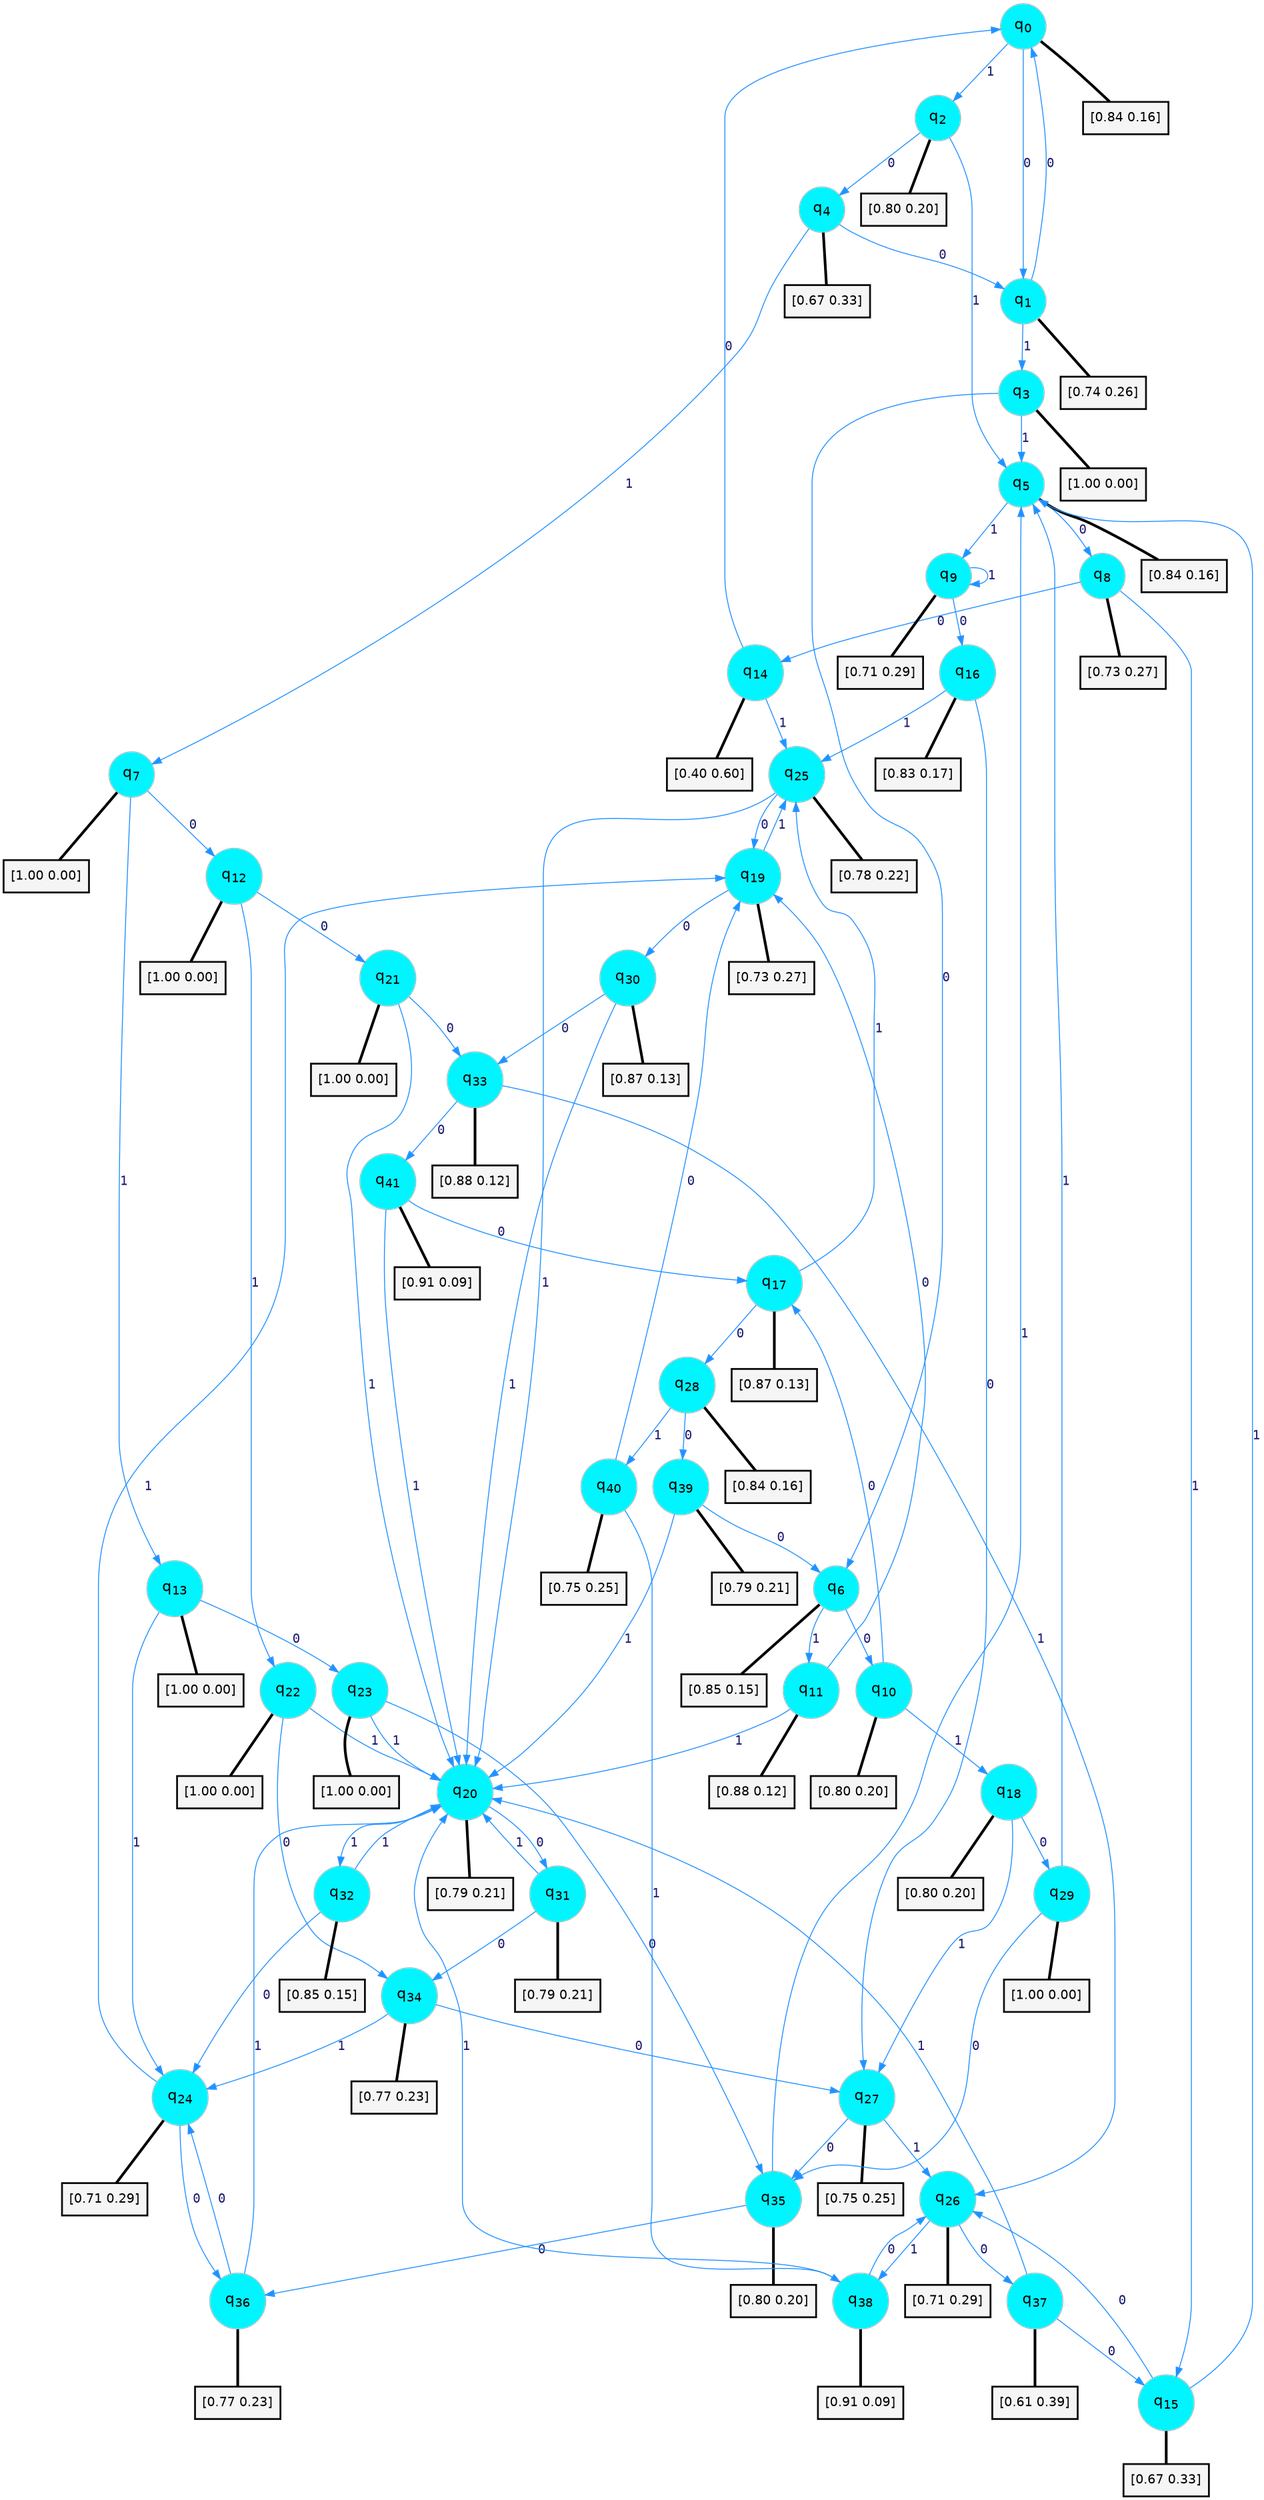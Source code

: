 digraph G {
graph [
bgcolor=transparent, dpi=300, rankdir=TD, size="40,25"];
node [
color=gray, fillcolor=turquoise1, fontcolor=black, fontname=Helvetica, fontsize=16, fontweight=bold, shape=circle, style=filled];
edge [
arrowsize=1, color=dodgerblue1, fontcolor=midnightblue, fontname=courier, fontweight=bold, penwidth=1, style=solid, weight=20];
0[label=<q<SUB>0</SUB>>];
1[label=<q<SUB>1</SUB>>];
2[label=<q<SUB>2</SUB>>];
3[label=<q<SUB>3</SUB>>];
4[label=<q<SUB>4</SUB>>];
5[label=<q<SUB>5</SUB>>];
6[label=<q<SUB>6</SUB>>];
7[label=<q<SUB>7</SUB>>];
8[label=<q<SUB>8</SUB>>];
9[label=<q<SUB>9</SUB>>];
10[label=<q<SUB>10</SUB>>];
11[label=<q<SUB>11</SUB>>];
12[label=<q<SUB>12</SUB>>];
13[label=<q<SUB>13</SUB>>];
14[label=<q<SUB>14</SUB>>];
15[label=<q<SUB>15</SUB>>];
16[label=<q<SUB>16</SUB>>];
17[label=<q<SUB>17</SUB>>];
18[label=<q<SUB>18</SUB>>];
19[label=<q<SUB>19</SUB>>];
20[label=<q<SUB>20</SUB>>];
21[label=<q<SUB>21</SUB>>];
22[label=<q<SUB>22</SUB>>];
23[label=<q<SUB>23</SUB>>];
24[label=<q<SUB>24</SUB>>];
25[label=<q<SUB>25</SUB>>];
26[label=<q<SUB>26</SUB>>];
27[label=<q<SUB>27</SUB>>];
28[label=<q<SUB>28</SUB>>];
29[label=<q<SUB>29</SUB>>];
30[label=<q<SUB>30</SUB>>];
31[label=<q<SUB>31</SUB>>];
32[label=<q<SUB>32</SUB>>];
33[label=<q<SUB>33</SUB>>];
34[label=<q<SUB>34</SUB>>];
35[label=<q<SUB>35</SUB>>];
36[label=<q<SUB>36</SUB>>];
37[label=<q<SUB>37</SUB>>];
38[label=<q<SUB>38</SUB>>];
39[label=<q<SUB>39</SUB>>];
40[label=<q<SUB>40</SUB>>];
41[label=<q<SUB>41</SUB>>];
42[label="[0.84 0.16]", shape=box,fontcolor=black, fontname=Helvetica, fontsize=14, penwidth=2, fillcolor=whitesmoke,color=black];
43[label="[0.74 0.26]", shape=box,fontcolor=black, fontname=Helvetica, fontsize=14, penwidth=2, fillcolor=whitesmoke,color=black];
44[label="[0.80 0.20]", shape=box,fontcolor=black, fontname=Helvetica, fontsize=14, penwidth=2, fillcolor=whitesmoke,color=black];
45[label="[1.00 0.00]", shape=box,fontcolor=black, fontname=Helvetica, fontsize=14, penwidth=2, fillcolor=whitesmoke,color=black];
46[label="[0.67 0.33]", shape=box,fontcolor=black, fontname=Helvetica, fontsize=14, penwidth=2, fillcolor=whitesmoke,color=black];
47[label="[0.84 0.16]", shape=box,fontcolor=black, fontname=Helvetica, fontsize=14, penwidth=2, fillcolor=whitesmoke,color=black];
48[label="[0.85 0.15]", shape=box,fontcolor=black, fontname=Helvetica, fontsize=14, penwidth=2, fillcolor=whitesmoke,color=black];
49[label="[1.00 0.00]", shape=box,fontcolor=black, fontname=Helvetica, fontsize=14, penwidth=2, fillcolor=whitesmoke,color=black];
50[label="[0.73 0.27]", shape=box,fontcolor=black, fontname=Helvetica, fontsize=14, penwidth=2, fillcolor=whitesmoke,color=black];
51[label="[0.71 0.29]", shape=box,fontcolor=black, fontname=Helvetica, fontsize=14, penwidth=2, fillcolor=whitesmoke,color=black];
52[label="[0.80 0.20]", shape=box,fontcolor=black, fontname=Helvetica, fontsize=14, penwidth=2, fillcolor=whitesmoke,color=black];
53[label="[0.88 0.12]", shape=box,fontcolor=black, fontname=Helvetica, fontsize=14, penwidth=2, fillcolor=whitesmoke,color=black];
54[label="[1.00 0.00]", shape=box,fontcolor=black, fontname=Helvetica, fontsize=14, penwidth=2, fillcolor=whitesmoke,color=black];
55[label="[1.00 0.00]", shape=box,fontcolor=black, fontname=Helvetica, fontsize=14, penwidth=2, fillcolor=whitesmoke,color=black];
56[label="[0.40 0.60]", shape=box,fontcolor=black, fontname=Helvetica, fontsize=14, penwidth=2, fillcolor=whitesmoke,color=black];
57[label="[0.67 0.33]", shape=box,fontcolor=black, fontname=Helvetica, fontsize=14, penwidth=2, fillcolor=whitesmoke,color=black];
58[label="[0.83 0.17]", shape=box,fontcolor=black, fontname=Helvetica, fontsize=14, penwidth=2, fillcolor=whitesmoke,color=black];
59[label="[0.87 0.13]", shape=box,fontcolor=black, fontname=Helvetica, fontsize=14, penwidth=2, fillcolor=whitesmoke,color=black];
60[label="[0.80 0.20]", shape=box,fontcolor=black, fontname=Helvetica, fontsize=14, penwidth=2, fillcolor=whitesmoke,color=black];
61[label="[0.73 0.27]", shape=box,fontcolor=black, fontname=Helvetica, fontsize=14, penwidth=2, fillcolor=whitesmoke,color=black];
62[label="[0.79 0.21]", shape=box,fontcolor=black, fontname=Helvetica, fontsize=14, penwidth=2, fillcolor=whitesmoke,color=black];
63[label="[1.00 0.00]", shape=box,fontcolor=black, fontname=Helvetica, fontsize=14, penwidth=2, fillcolor=whitesmoke,color=black];
64[label="[1.00 0.00]", shape=box,fontcolor=black, fontname=Helvetica, fontsize=14, penwidth=2, fillcolor=whitesmoke,color=black];
65[label="[1.00 0.00]", shape=box,fontcolor=black, fontname=Helvetica, fontsize=14, penwidth=2, fillcolor=whitesmoke,color=black];
66[label="[0.71 0.29]", shape=box,fontcolor=black, fontname=Helvetica, fontsize=14, penwidth=2, fillcolor=whitesmoke,color=black];
67[label="[0.78 0.22]", shape=box,fontcolor=black, fontname=Helvetica, fontsize=14, penwidth=2, fillcolor=whitesmoke,color=black];
68[label="[0.71 0.29]", shape=box,fontcolor=black, fontname=Helvetica, fontsize=14, penwidth=2, fillcolor=whitesmoke,color=black];
69[label="[0.75 0.25]", shape=box,fontcolor=black, fontname=Helvetica, fontsize=14, penwidth=2, fillcolor=whitesmoke,color=black];
70[label="[0.84 0.16]", shape=box,fontcolor=black, fontname=Helvetica, fontsize=14, penwidth=2, fillcolor=whitesmoke,color=black];
71[label="[1.00 0.00]", shape=box,fontcolor=black, fontname=Helvetica, fontsize=14, penwidth=2, fillcolor=whitesmoke,color=black];
72[label="[0.87 0.13]", shape=box,fontcolor=black, fontname=Helvetica, fontsize=14, penwidth=2, fillcolor=whitesmoke,color=black];
73[label="[0.79 0.21]", shape=box,fontcolor=black, fontname=Helvetica, fontsize=14, penwidth=2, fillcolor=whitesmoke,color=black];
74[label="[0.85 0.15]", shape=box,fontcolor=black, fontname=Helvetica, fontsize=14, penwidth=2, fillcolor=whitesmoke,color=black];
75[label="[0.88 0.12]", shape=box,fontcolor=black, fontname=Helvetica, fontsize=14, penwidth=2, fillcolor=whitesmoke,color=black];
76[label="[0.77 0.23]", shape=box,fontcolor=black, fontname=Helvetica, fontsize=14, penwidth=2, fillcolor=whitesmoke,color=black];
77[label="[0.80 0.20]", shape=box,fontcolor=black, fontname=Helvetica, fontsize=14, penwidth=2, fillcolor=whitesmoke,color=black];
78[label="[0.77 0.23]", shape=box,fontcolor=black, fontname=Helvetica, fontsize=14, penwidth=2, fillcolor=whitesmoke,color=black];
79[label="[0.61 0.39]", shape=box,fontcolor=black, fontname=Helvetica, fontsize=14, penwidth=2, fillcolor=whitesmoke,color=black];
80[label="[0.91 0.09]", shape=box,fontcolor=black, fontname=Helvetica, fontsize=14, penwidth=2, fillcolor=whitesmoke,color=black];
81[label="[0.79 0.21]", shape=box,fontcolor=black, fontname=Helvetica, fontsize=14, penwidth=2, fillcolor=whitesmoke,color=black];
82[label="[0.75 0.25]", shape=box,fontcolor=black, fontname=Helvetica, fontsize=14, penwidth=2, fillcolor=whitesmoke,color=black];
83[label="[0.91 0.09]", shape=box,fontcolor=black, fontname=Helvetica, fontsize=14, penwidth=2, fillcolor=whitesmoke,color=black];
0->1 [label=0];
0->2 [label=1];
0->42 [arrowhead=none, penwidth=3,color=black];
1->0 [label=0];
1->3 [label=1];
1->43 [arrowhead=none, penwidth=3,color=black];
2->4 [label=0];
2->5 [label=1];
2->44 [arrowhead=none, penwidth=3,color=black];
3->6 [label=0];
3->5 [label=1];
3->45 [arrowhead=none, penwidth=3,color=black];
4->1 [label=0];
4->7 [label=1];
4->46 [arrowhead=none, penwidth=3,color=black];
5->8 [label=0];
5->9 [label=1];
5->47 [arrowhead=none, penwidth=3,color=black];
6->10 [label=0];
6->11 [label=1];
6->48 [arrowhead=none, penwidth=3,color=black];
7->12 [label=0];
7->13 [label=1];
7->49 [arrowhead=none, penwidth=3,color=black];
8->14 [label=0];
8->15 [label=1];
8->50 [arrowhead=none, penwidth=3,color=black];
9->16 [label=0];
9->9 [label=1];
9->51 [arrowhead=none, penwidth=3,color=black];
10->17 [label=0];
10->18 [label=1];
10->52 [arrowhead=none, penwidth=3,color=black];
11->19 [label=0];
11->20 [label=1];
11->53 [arrowhead=none, penwidth=3,color=black];
12->21 [label=0];
12->22 [label=1];
12->54 [arrowhead=none, penwidth=3,color=black];
13->23 [label=0];
13->24 [label=1];
13->55 [arrowhead=none, penwidth=3,color=black];
14->0 [label=0];
14->25 [label=1];
14->56 [arrowhead=none, penwidth=3,color=black];
15->26 [label=0];
15->5 [label=1];
15->57 [arrowhead=none, penwidth=3,color=black];
16->27 [label=0];
16->25 [label=1];
16->58 [arrowhead=none, penwidth=3,color=black];
17->28 [label=0];
17->25 [label=1];
17->59 [arrowhead=none, penwidth=3,color=black];
18->29 [label=0];
18->27 [label=1];
18->60 [arrowhead=none, penwidth=3,color=black];
19->30 [label=0];
19->25 [label=1];
19->61 [arrowhead=none, penwidth=3,color=black];
20->31 [label=0];
20->32 [label=1];
20->62 [arrowhead=none, penwidth=3,color=black];
21->33 [label=0];
21->20 [label=1];
21->63 [arrowhead=none, penwidth=3,color=black];
22->34 [label=0];
22->20 [label=1];
22->64 [arrowhead=none, penwidth=3,color=black];
23->35 [label=0];
23->20 [label=1];
23->65 [arrowhead=none, penwidth=3,color=black];
24->36 [label=0];
24->19 [label=1];
24->66 [arrowhead=none, penwidth=3,color=black];
25->19 [label=0];
25->20 [label=1];
25->67 [arrowhead=none, penwidth=3,color=black];
26->37 [label=0];
26->38 [label=1];
26->68 [arrowhead=none, penwidth=3,color=black];
27->35 [label=0];
27->26 [label=1];
27->69 [arrowhead=none, penwidth=3,color=black];
28->39 [label=0];
28->40 [label=1];
28->70 [arrowhead=none, penwidth=3,color=black];
29->35 [label=0];
29->5 [label=1];
29->71 [arrowhead=none, penwidth=3,color=black];
30->33 [label=0];
30->20 [label=1];
30->72 [arrowhead=none, penwidth=3,color=black];
31->34 [label=0];
31->20 [label=1];
31->73 [arrowhead=none, penwidth=3,color=black];
32->24 [label=0];
32->20 [label=1];
32->74 [arrowhead=none, penwidth=3,color=black];
33->41 [label=0];
33->26 [label=1];
33->75 [arrowhead=none, penwidth=3,color=black];
34->27 [label=0];
34->24 [label=1];
34->76 [arrowhead=none, penwidth=3,color=black];
35->36 [label=0];
35->5 [label=1];
35->77 [arrowhead=none, penwidth=3,color=black];
36->24 [label=0];
36->20 [label=1];
36->78 [arrowhead=none, penwidth=3,color=black];
37->15 [label=0];
37->20 [label=1];
37->79 [arrowhead=none, penwidth=3,color=black];
38->26 [label=0];
38->20 [label=1];
38->80 [arrowhead=none, penwidth=3,color=black];
39->6 [label=0];
39->20 [label=1];
39->81 [arrowhead=none, penwidth=3,color=black];
40->19 [label=0];
40->38 [label=1];
40->82 [arrowhead=none, penwidth=3,color=black];
41->17 [label=0];
41->20 [label=1];
41->83 [arrowhead=none, penwidth=3,color=black];
}
